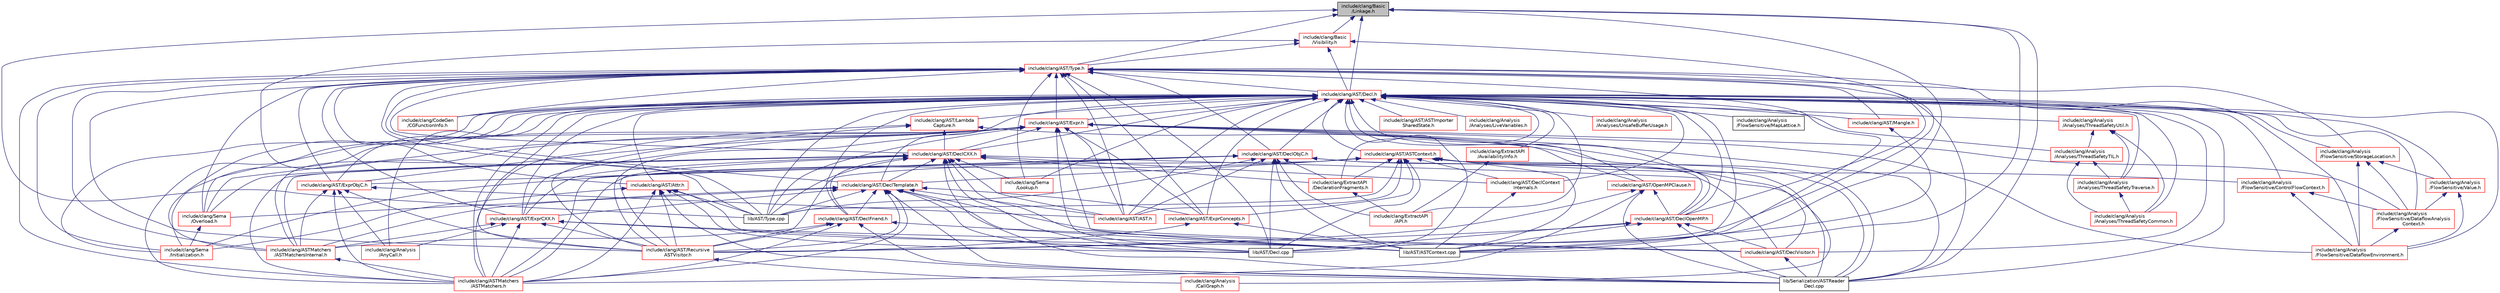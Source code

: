 digraph "include/clang/Basic/Linkage.h"
{
 // LATEX_PDF_SIZE
  bgcolor="transparent";
  edge [fontname="Helvetica",fontsize="10",labelfontname="Helvetica",labelfontsize="10"];
  node [fontname="Helvetica",fontsize="10",shape=record];
  Node1 [label="include/clang/Basic\l/Linkage.h",height=0.2,width=0.4,color="black", fillcolor="grey75", style="filled", fontcolor="black",tooltip=" "];
  Node1 -> Node2 [dir="back",color="midnightblue",fontsize="10",style="solid",fontname="Helvetica"];
  Node2 [label="include/clang/AST/Decl.h",height=0.2,width=0.4,color="red",URL="$Decl_8h.html",tooltip=" "];
  Node2 -> Node3 [dir="back",color="midnightblue",fontsize="10",style="solid",fontname="Helvetica"];
  Node3 [label="include/clang/Analysis\l/Analyses/LiveVariables.h",height=0.2,width=0.4,color="red",URL="$LiveVariables_8h.html",tooltip=" "];
  Node2 -> Node11 [dir="back",color="midnightblue",fontsize="10",style="solid",fontname="Helvetica"];
  Node11 [label="include/clang/Analysis\l/Analyses/ThreadSafetyCommon.h",height=0.2,width=0.4,color="red",URL="$ThreadSafetyCommon_8h.html",tooltip=" "];
  Node2 -> Node14 [dir="back",color="midnightblue",fontsize="10",style="solid",fontname="Helvetica"];
  Node14 [label="include/clang/Analysis\l/Analyses/ThreadSafetyTIL.h",height=0.2,width=0.4,color="red",URL="$ThreadSafetyTIL_8h.html",tooltip=" "];
  Node14 -> Node11 [dir="back",color="midnightblue",fontsize="10",style="solid",fontname="Helvetica"];
  Node14 -> Node17 [dir="back",color="midnightblue",fontsize="10",style="solid",fontname="Helvetica"];
  Node17 [label="include/clang/Analysis\l/Analyses/ThreadSafetyTraverse.h",height=0.2,width=0.4,color="red",URL="$ThreadSafetyTraverse_8h.html",tooltip=" "];
  Node17 -> Node11 [dir="back",color="midnightblue",fontsize="10",style="solid",fontname="Helvetica"];
  Node2 -> Node17 [dir="back",color="midnightblue",fontsize="10",style="solid",fontname="Helvetica"];
  Node2 -> Node19 [dir="back",color="midnightblue",fontsize="10",style="solid",fontname="Helvetica"];
  Node19 [label="include/clang/Analysis\l/Analyses/ThreadSafetyUtil.h",height=0.2,width=0.4,color="red",URL="$ThreadSafetyUtil_8h.html",tooltip=" "];
  Node19 -> Node11 [dir="back",color="midnightblue",fontsize="10",style="solid",fontname="Helvetica"];
  Node19 -> Node14 [dir="back",color="midnightblue",fontsize="10",style="solid",fontname="Helvetica"];
  Node19 -> Node17 [dir="back",color="midnightblue",fontsize="10",style="solid",fontname="Helvetica"];
  Node2 -> Node20 [dir="back",color="midnightblue",fontsize="10",style="solid",fontname="Helvetica"];
  Node20 [label="include/clang/Analysis\l/Analyses/UnsafeBufferUsage.h",height=0.2,width=0.4,color="red",URL="$UnsafeBufferUsage_8h.html",tooltip=" "];
  Node2 -> Node23 [dir="back",color="midnightblue",fontsize="10",style="solid",fontname="Helvetica"];
  Node23 [label="include/clang/Analysis\l/AnyCall.h",height=0.2,width=0.4,color="red",URL="$AnyCall_8h.html",tooltip=" "];
  Node2 -> Node33 [dir="back",color="midnightblue",fontsize="10",style="solid",fontname="Helvetica"];
  Node33 [label="include/clang/Analysis\l/CallGraph.h",height=0.2,width=0.4,color="red",URL="$CallGraph_8h.html",tooltip=" "];
  Node2 -> Node35 [dir="back",color="midnightblue",fontsize="10",style="solid",fontname="Helvetica"];
  Node35 [label="include/clang/Analysis\l/FlowSensitive/ControlFlowContext.h",height=0.2,width=0.4,color="red",URL="$ControlFlowContext_8h.html",tooltip=" "];
  Node35 -> Node44 [dir="back",color="midnightblue",fontsize="10",style="solid",fontname="Helvetica"];
  Node44 [label="include/clang/Analysis\l/FlowSensitive/DataflowAnalysis\lContext.h",height=0.2,width=0.4,color="red",URL="$DataflowAnalysisContext_8h.html",tooltip=" "];
  Node44 -> Node45 [dir="back",color="midnightblue",fontsize="10",style="solid",fontname="Helvetica"];
  Node45 [label="include/clang/Analysis\l/FlowSensitive/DataflowEnvironment.h",height=0.2,width=0.4,color="red",URL="$DataflowEnvironment_8h.html",tooltip=" "];
  Node35 -> Node45 [dir="back",color="midnightblue",fontsize="10",style="solid",fontname="Helvetica"];
  Node2 -> Node44 [dir="back",color="midnightblue",fontsize="10",style="solid",fontname="Helvetica"];
  Node2 -> Node45 [dir="back",color="midnightblue",fontsize="10",style="solid",fontname="Helvetica"];
  Node2 -> Node37 [dir="back",color="midnightblue",fontsize="10",style="solid",fontname="Helvetica"];
  Node37 [label="include/clang/Analysis\l/FlowSensitive/MapLattice.h",height=0.2,width=0.4,color="black",URL="$MapLattice_8h.html",tooltip=" "];
  Node2 -> Node54 [dir="back",color="midnightblue",fontsize="10",style="solid",fontname="Helvetica"];
  Node54 [label="include/clang/Analysis\l/FlowSensitive/StorageLocation.h",height=0.2,width=0.4,color="red",URL="$StorageLocation_8h.html",tooltip=" "];
  Node54 -> Node44 [dir="back",color="midnightblue",fontsize="10",style="solid",fontname="Helvetica"];
  Node54 -> Node45 [dir="back",color="midnightblue",fontsize="10",style="solid",fontname="Helvetica"];
  Node54 -> Node55 [dir="back",color="midnightblue",fontsize="10",style="solid",fontname="Helvetica"];
  Node55 [label="include/clang/Analysis\l/FlowSensitive/Value.h",height=0.2,width=0.4,color="red",URL="$Value_8h.html",tooltip=" "];
  Node55 -> Node44 [dir="back",color="midnightblue",fontsize="10",style="solid",fontname="Helvetica"];
  Node55 -> Node45 [dir="back",color="midnightblue",fontsize="10",style="solid",fontname="Helvetica"];
  Node2 -> Node55 [dir="back",color="midnightblue",fontsize="10",style="solid",fontname="Helvetica"];
  Node2 -> Node62 [dir="back",color="midnightblue",fontsize="10",style="solid",fontname="Helvetica"];
  Node62 [label="include/clang/AST/AST.h",height=0.2,width=0.4,color="red",URL="$AST_8h.html",tooltip=" "];
  Node2 -> Node77 [dir="back",color="midnightblue",fontsize="10",style="solid",fontname="Helvetica"];
  Node77 [label="include/clang/AST/ASTContext.h",height=0.2,width=0.4,color="red",URL="$ASTContext_8h.html",tooltip=" "];
  Node77 -> Node35 [dir="back",color="midnightblue",fontsize="10",style="solid",fontname="Helvetica"];
  Node77 -> Node62 [dir="back",color="midnightblue",fontsize="10",style="solid",fontname="Helvetica"];
  Node77 -> Node91 [dir="back",color="midnightblue",fontsize="10",style="solid",fontname="Helvetica"];
  Node91 [label="include/clang/AST/DeclContext\lInternals.h",height=0.2,width=0.4,color="red",URL="$DeclContextInternals_8h.html",tooltip=" "];
  Node91 -> Node99 [dir="back",color="midnightblue",fontsize="10",style="solid",fontname="Helvetica"];
  Node99 [label="lib/AST/ASTContext.cpp",height=0.2,width=0.4,color="black",URL="$ASTContext_8cpp.html",tooltip=" "];
  Node77 -> Node101 [dir="back",color="midnightblue",fontsize="10",style="solid",fontname="Helvetica"];
  Node101 [label="include/clang/AST/DeclOpenMP.h",height=0.2,width=0.4,color="red",URL="$DeclOpenMP_8h.html",tooltip=" "];
  Node101 -> Node102 [dir="back",color="midnightblue",fontsize="10",style="solid",fontname="Helvetica"];
  Node102 [label="include/clang/AST/DeclVisitor.h",height=0.2,width=0.4,color="red",URL="$DeclVisitor_8h.html",tooltip=" "];
  Node102 -> Node129 [dir="back",color="midnightblue",fontsize="10",style="solid",fontname="Helvetica"];
  Node129 [label="lib/Serialization/ASTReader\lDecl.cpp",height=0.2,width=0.4,color="black",URL="$ASTReaderDecl_8cpp.html",tooltip=" "];
  Node101 -> Node216 [dir="back",color="midnightblue",fontsize="10",style="solid",fontname="Helvetica"];
  Node216 [label="include/clang/AST/Recursive\lASTVisitor.h",height=0.2,width=0.4,color="red",URL="$RecursiveASTVisitor_8h.html",tooltip=" "];
  Node216 -> Node33 [dir="back",color="midnightblue",fontsize="10",style="solid",fontname="Helvetica"];
  Node101 -> Node99 [dir="back",color="midnightblue",fontsize="10",style="solid",fontname="Helvetica"];
  Node101 -> Node262 [dir="back",color="midnightblue",fontsize="10",style="solid",fontname="Helvetica"];
  Node262 [label="lib/AST/Decl.cpp",height=0.2,width=0.4,color="black",URL="$Decl_8cpp.html",tooltip=" "];
  Node101 -> Node129 [dir="back",color="midnightblue",fontsize="10",style="solid",fontname="Helvetica"];
  Node77 -> Node267 [dir="back",color="midnightblue",fontsize="10",style="solid",fontname="Helvetica"];
  Node267 [label="include/clang/AST/DeclTemplate.h",height=0.2,width=0.4,color="red",URL="$DeclTemplate_8h.html",tooltip=" "];
  Node267 -> Node62 [dir="back",color="midnightblue",fontsize="10",style="solid",fontname="Helvetica"];
  Node267 -> Node282 [dir="back",color="midnightblue",fontsize="10",style="solid",fontname="Helvetica"];
  Node282 [label="include/clang/AST/DeclFriend.h",height=0.2,width=0.4,color="red",URL="$DeclFriend_8h.html",tooltip=" "];
  Node282 -> Node102 [dir="back",color="midnightblue",fontsize="10",style="solid",fontname="Helvetica"];
  Node282 -> Node216 [dir="back",color="midnightblue",fontsize="10",style="solid",fontname="Helvetica"];
  Node282 -> Node283 [dir="back",color="midnightblue",fontsize="10",style="solid",fontname="Helvetica"];
  Node283 [label="include/clang/ASTMatchers\l/ASTMatchers.h",height=0.2,width=0.4,color="red",URL="$ASTMatchers_8h.html",tooltip=" "];
  Node282 -> Node325 [dir="back",color="midnightblue",fontsize="10",style="solid",fontname="Helvetica"];
  Node325 [label="include/clang/ASTMatchers\l/ASTMatchersInternal.h",height=0.2,width=0.4,color="red",URL="$ASTMatchersInternal_8h.html",tooltip=" "];
  Node325 -> Node283 [dir="back",color="midnightblue",fontsize="10",style="solid",fontname="Helvetica"];
  Node282 -> Node129 [dir="back",color="midnightblue",fontsize="10",style="solid",fontname="Helvetica"];
  Node267 -> Node102 [dir="back",color="midnightblue",fontsize="10",style="solid",fontname="Helvetica"];
  Node267 -> Node331 [dir="back",color="midnightblue",fontsize="10",style="solid",fontname="Helvetica"];
  Node331 [label="include/clang/AST/ExprConcepts.h",height=0.2,width=0.4,color="red",URL="$ExprConcepts_8h.html",tooltip=" "];
  Node331 -> Node216 [dir="back",color="midnightblue",fontsize="10",style="solid",fontname="Helvetica"];
  Node331 -> Node99 [dir="back",color="midnightblue",fontsize="10",style="solid",fontname="Helvetica"];
  Node267 -> Node427 [dir="back",color="midnightblue",fontsize="10",style="solid",fontname="Helvetica"];
  Node427 [label="include/clang/AST/ExprCXX.h",height=0.2,width=0.4,color="red",URL="$ExprCXX_8h.html",tooltip=" "];
  Node427 -> Node23 [dir="back",color="midnightblue",fontsize="10",style="solid",fontname="Helvetica"];
  Node427 -> Node216 [dir="back",color="midnightblue",fontsize="10",style="solid",fontname="Helvetica"];
  Node427 -> Node283 [dir="back",color="midnightblue",fontsize="10",style="solid",fontname="Helvetica"];
  Node427 -> Node325 [dir="back",color="midnightblue",fontsize="10",style="solid",fontname="Helvetica"];
  Node427 -> Node99 [dir="back",color="midnightblue",fontsize="10",style="solid",fontname="Helvetica"];
  Node427 -> Node262 [dir="back",color="midnightblue",fontsize="10",style="solid",fontname="Helvetica"];
  Node267 -> Node216 [dir="back",color="midnightblue",fontsize="10",style="solid",fontname="Helvetica"];
  Node267 -> Node283 [dir="back",color="midnightblue",fontsize="10",style="solid",fontname="Helvetica"];
  Node267 -> Node325 [dir="back",color="midnightblue",fontsize="10",style="solid",fontname="Helvetica"];
  Node267 -> Node652 [dir="back",color="midnightblue",fontsize="10",style="solid",fontname="Helvetica"];
  Node652 [label="include/clang/Sema\l/Overload.h",height=0.2,width=0.4,color="red",URL="$Overload_8h.html",tooltip=" "];
  Node652 -> Node653 [dir="back",color="midnightblue",fontsize="10",style="solid",fontname="Helvetica"];
  Node653 [label="include/clang/Sema\l/Initialization.h",height=0.2,width=0.4,color="red",URL="$Initialization_8h.html",tooltip=" "];
  Node267 -> Node99 [dir="back",color="midnightblue",fontsize="10",style="solid",fontname="Helvetica"];
  Node267 -> Node262 [dir="back",color="midnightblue",fontsize="10",style="solid",fontname="Helvetica"];
  Node267 -> Node663 [dir="back",color="midnightblue",fontsize="10",style="solid",fontname="Helvetica"];
  Node663 [label="lib/AST/Type.cpp",height=0.2,width=0.4,color="black",URL="$Type_8cpp.html",tooltip=" "];
  Node267 -> Node129 [dir="back",color="midnightblue",fontsize="10",style="solid",fontname="Helvetica"];
  Node77 -> Node331 [dir="back",color="midnightblue",fontsize="10",style="solid",fontname="Helvetica"];
  Node77 -> Node283 [dir="back",color="midnightblue",fontsize="10",style="solid",fontname="Helvetica"];
  Node77 -> Node677 [dir="back",color="midnightblue",fontsize="10",style="solid",fontname="Helvetica"];
  Node677 [label="include/clang/ExtractAPI\l/DeclarationFragments.h",height=0.2,width=0.4,color="red",URL="$DeclarationFragments_8h.html",tooltip=" "];
  Node677 -> Node678 [dir="back",color="midnightblue",fontsize="10",style="solid",fontname="Helvetica"];
  Node678 [label="include/clang/ExtractAPI\l/API.h",height=0.2,width=0.4,color="red",URL="$API_8h.html",tooltip=" "];
  Node77 -> Node653 [dir="back",color="midnightblue",fontsize="10",style="solid",fontname="Helvetica"];
  Node77 -> Node99 [dir="back",color="midnightblue",fontsize="10",style="solid",fontname="Helvetica"];
  Node77 -> Node262 [dir="back",color="midnightblue",fontsize="10",style="solid",fontname="Helvetica"];
  Node77 -> Node663 [dir="back",color="midnightblue",fontsize="10",style="solid",fontname="Helvetica"];
  Node77 -> Node129 [dir="back",color="midnightblue",fontsize="10",style="solid",fontname="Helvetica"];
  Node2 -> Node755 [dir="back",color="midnightblue",fontsize="10",style="solid",fontname="Helvetica"];
  Node755 [label="include/clang/AST/ASTImporter\lSharedState.h",height=0.2,width=0.4,color="red",URL="$ASTImporterSharedState_8h.html",tooltip=" "];
  Node2 -> Node757 [dir="back",color="midnightblue",fontsize="10",style="solid",fontname="Helvetica"];
  Node757 [label="include/clang/AST/Attr.h",height=0.2,width=0.4,color="red",URL="$Attr_8h.html",tooltip=" "];
  Node757 -> Node216 [dir="back",color="midnightblue",fontsize="10",style="solid",fontname="Helvetica"];
  Node757 -> Node283 [dir="back",color="midnightblue",fontsize="10",style="solid",fontname="Helvetica"];
  Node757 -> Node653 [dir="back",color="midnightblue",fontsize="10",style="solid",fontname="Helvetica"];
  Node757 -> Node99 [dir="back",color="midnightblue",fontsize="10",style="solid",fontname="Helvetica"];
  Node757 -> Node262 [dir="back",color="midnightblue",fontsize="10",style="solid",fontname="Helvetica"];
  Node757 -> Node663 [dir="back",color="midnightblue",fontsize="10",style="solid",fontname="Helvetica"];
  Node757 -> Node129 [dir="back",color="midnightblue",fontsize="10",style="solid",fontname="Helvetica"];
  Node2 -> Node91 [dir="back",color="midnightblue",fontsize="10",style="solid",fontname="Helvetica"];
  Node2 -> Node762 [dir="back",color="midnightblue",fontsize="10",style="solid",fontname="Helvetica"];
  Node762 [label="include/clang/AST/DeclCXX.h",height=0.2,width=0.4,color="red",URL="$DeclCXX_8h.html",tooltip=" "];
  Node762 -> Node62 [dir="back",color="midnightblue",fontsize="10",style="solid",fontname="Helvetica"];
  Node762 -> Node91 [dir="back",color="midnightblue",fontsize="10",style="solid",fontname="Helvetica"];
  Node762 -> Node282 [dir="back",color="midnightblue",fontsize="10",style="solid",fontname="Helvetica"];
  Node762 -> Node267 [dir="back",color="midnightblue",fontsize="10",style="solid",fontname="Helvetica"];
  Node762 -> Node102 [dir="back",color="midnightblue",fontsize="10",style="solid",fontname="Helvetica"];
  Node762 -> Node427 [dir="back",color="midnightblue",fontsize="10",style="solid",fontname="Helvetica"];
  Node762 -> Node216 [dir="back",color="midnightblue",fontsize="10",style="solid",fontname="Helvetica"];
  Node762 -> Node283 [dir="back",color="midnightblue",fontsize="10",style="solid",fontname="Helvetica"];
  Node762 -> Node325 [dir="back",color="midnightblue",fontsize="10",style="solid",fontname="Helvetica"];
  Node762 -> Node677 [dir="back",color="midnightblue",fontsize="10",style="solid",fontname="Helvetica"];
  Node762 -> Node380 [dir="back",color="midnightblue",fontsize="10",style="solid",fontname="Helvetica"];
  Node380 [label="include/clang/Sema\l/Lookup.h",height=0.2,width=0.4,color="red",URL="$Sema_2Lookup_8h.html",tooltip=" "];
  Node762 -> Node652 [dir="back",color="midnightblue",fontsize="10",style="solid",fontname="Helvetica"];
  Node762 -> Node99 [dir="back",color="midnightblue",fontsize="10",style="solid",fontname="Helvetica"];
  Node762 -> Node262 [dir="back",color="midnightblue",fontsize="10",style="solid",fontname="Helvetica"];
  Node762 -> Node663 [dir="back",color="midnightblue",fontsize="10",style="solid",fontname="Helvetica"];
  Node762 -> Node129 [dir="back",color="midnightblue",fontsize="10",style="solid",fontname="Helvetica"];
  Node2 -> Node282 [dir="back",color="midnightblue",fontsize="10",style="solid",fontname="Helvetica"];
  Node2 -> Node808 [dir="back",color="midnightblue",fontsize="10",style="solid",fontname="Helvetica"];
  Node808 [label="include/clang/AST/DeclObjC.h",height=0.2,width=0.4,color="red",URL="$DeclObjC_8h.html",tooltip=" "];
  Node808 -> Node62 [dir="back",color="midnightblue",fontsize="10",style="solid",fontname="Helvetica"];
  Node808 -> Node102 [dir="back",color="midnightblue",fontsize="10",style="solid",fontname="Helvetica"];
  Node808 -> Node814 [dir="back",color="midnightblue",fontsize="10",style="solid",fontname="Helvetica"];
  Node814 [label="include/clang/AST/ExprObjC.h",height=0.2,width=0.4,color="red",URL="$ExprObjC_8h.html",tooltip=" "];
  Node814 -> Node23 [dir="back",color="midnightblue",fontsize="10",style="solid",fontname="Helvetica"];
  Node814 -> Node62 [dir="back",color="midnightblue",fontsize="10",style="solid",fontname="Helvetica"];
  Node814 -> Node216 [dir="back",color="midnightblue",fontsize="10",style="solid",fontname="Helvetica"];
  Node814 -> Node283 [dir="back",color="midnightblue",fontsize="10",style="solid",fontname="Helvetica"];
  Node814 -> Node325 [dir="back",color="midnightblue",fontsize="10",style="solid",fontname="Helvetica"];
  Node808 -> Node216 [dir="back",color="midnightblue",fontsize="10",style="solid",fontname="Helvetica"];
  Node808 -> Node283 [dir="back",color="midnightblue",fontsize="10",style="solid",fontname="Helvetica"];
  Node808 -> Node678 [dir="back",color="midnightblue",fontsize="10",style="solid",fontname="Helvetica"];
  Node808 -> Node677 [dir="back",color="midnightblue",fontsize="10",style="solid",fontname="Helvetica"];
  Node808 -> Node99 [dir="back",color="midnightblue",fontsize="10",style="solid",fontname="Helvetica"];
  Node808 -> Node262 [dir="back",color="midnightblue",fontsize="10",style="solid",fontname="Helvetica"];
  Node808 -> Node663 [dir="back",color="midnightblue",fontsize="10",style="solid",fontname="Helvetica"];
  Node808 -> Node129 [dir="back",color="midnightblue",fontsize="10",style="solid",fontname="Helvetica"];
  Node2 -> Node101 [dir="back",color="midnightblue",fontsize="10",style="solid",fontname="Helvetica"];
  Node2 -> Node267 [dir="back",color="midnightblue",fontsize="10",style="solid",fontname="Helvetica"];
  Node2 -> Node102 [dir="back",color="midnightblue",fontsize="10",style="solid",fontname="Helvetica"];
  Node2 -> Node817 [dir="back",color="midnightblue",fontsize="10",style="solid",fontname="Helvetica"];
  Node817 [label="include/clang/AST/Expr.h",height=0.2,width=0.4,color="red",URL="$Expr_8h.html",tooltip=" "];
  Node817 -> Node44 [dir="back",color="midnightblue",fontsize="10",style="solid",fontname="Helvetica"];
  Node817 -> Node45 [dir="back",color="midnightblue",fontsize="10",style="solid",fontname="Helvetica"];
  Node817 -> Node62 [dir="back",color="midnightblue",fontsize="10",style="solid",fontname="Helvetica"];
  Node817 -> Node762 [dir="back",color="midnightblue",fontsize="10",style="solid",fontname="Helvetica"];
  Node817 -> Node101 [dir="back",color="midnightblue",fontsize="10",style="solid",fontname="Helvetica"];
  Node817 -> Node331 [dir="back",color="midnightblue",fontsize="10",style="solid",fontname="Helvetica"];
  Node817 -> Node427 [dir="back",color="midnightblue",fontsize="10",style="solid",fontname="Helvetica"];
  Node817 -> Node814 [dir="back",color="midnightblue",fontsize="10",style="solid",fontname="Helvetica"];
  Node817 -> Node820 [dir="back",color="midnightblue",fontsize="10",style="solid",fontname="Helvetica"];
  Node820 [label="include/clang/AST/OpenMPClause.h",height=0.2,width=0.4,color="red",URL="$OpenMPClause_8h.html",tooltip=" "];
  Node820 -> Node101 [dir="back",color="midnightblue",fontsize="10",style="solid",fontname="Helvetica"];
  Node820 -> Node216 [dir="back",color="midnightblue",fontsize="10",style="solid",fontname="Helvetica"];
  Node820 -> Node283 [dir="back",color="midnightblue",fontsize="10",style="solid",fontname="Helvetica"];
  Node820 -> Node129 [dir="back",color="midnightblue",fontsize="10",style="solid",fontname="Helvetica"];
  Node817 -> Node216 [dir="back",color="midnightblue",fontsize="10",style="solid",fontname="Helvetica"];
  Node817 -> Node283 [dir="back",color="midnightblue",fontsize="10",style="solid",fontname="Helvetica"];
  Node817 -> Node325 [dir="back",color="midnightblue",fontsize="10",style="solid",fontname="Helvetica"];
  Node817 -> Node653 [dir="back",color="midnightblue",fontsize="10",style="solid",fontname="Helvetica"];
  Node817 -> Node652 [dir="back",color="midnightblue",fontsize="10",style="solid",fontname="Helvetica"];
  Node817 -> Node99 [dir="back",color="midnightblue",fontsize="10",style="solid",fontname="Helvetica"];
  Node817 -> Node262 [dir="back",color="midnightblue",fontsize="10",style="solid",fontname="Helvetica"];
  Node817 -> Node663 [dir="back",color="midnightblue",fontsize="10",style="solid",fontname="Helvetica"];
  Node817 -> Node129 [dir="back",color="midnightblue",fontsize="10",style="solid",fontname="Helvetica"];
  Node2 -> Node331 [dir="back",color="midnightblue",fontsize="10",style="solid",fontname="Helvetica"];
  Node2 -> Node427 [dir="back",color="midnightblue",fontsize="10",style="solid",fontname="Helvetica"];
  Node2 -> Node814 [dir="back",color="midnightblue",fontsize="10",style="solid",fontname="Helvetica"];
  Node2 -> Node836 [dir="back",color="midnightblue",fontsize="10",style="solid",fontname="Helvetica"];
  Node836 [label="include/clang/AST/Lambda\lCapture.h",height=0.2,width=0.4,color="red",URL="$LambdaCapture_8h.html",tooltip=" "];
  Node836 -> Node762 [dir="back",color="midnightblue",fontsize="10",style="solid",fontname="Helvetica"];
  Node836 -> Node216 [dir="back",color="midnightblue",fontsize="10",style="solid",fontname="Helvetica"];
  Node836 -> Node283 [dir="back",color="midnightblue",fontsize="10",style="solid",fontname="Helvetica"];
  Node836 -> Node129 [dir="back",color="midnightblue",fontsize="10",style="solid",fontname="Helvetica"];
  Node2 -> Node131 [dir="back",color="midnightblue",fontsize="10",style="solid",fontname="Helvetica"];
  Node131 [label="include/clang/AST/Mangle.h",height=0.2,width=0.4,color="red",URL="$Mangle_8h.html",tooltip=" "];
  Node131 -> Node99 [dir="back",color="midnightblue",fontsize="10",style="solid",fontname="Helvetica"];
  Node2 -> Node820 [dir="back",color="midnightblue",fontsize="10",style="solid",fontname="Helvetica"];
  Node2 -> Node216 [dir="back",color="midnightblue",fontsize="10",style="solid",fontname="Helvetica"];
  Node2 -> Node283 [dir="back",color="midnightblue",fontsize="10",style="solid",fontname="Helvetica"];
  Node2 -> Node325 [dir="back",color="midnightblue",fontsize="10",style="solid",fontname="Helvetica"];
  Node2 -> Node837 [dir="back",color="midnightblue",fontsize="10",style="solid",fontname="Helvetica"];
  Node837 [label="include/clang/CodeGen\l/CGFunctionInfo.h",height=0.2,width=0.4,color="red",URL="$CGFunctionInfo_8h.html",tooltip=" "];
  Node2 -> Node678 [dir="back",color="midnightblue",fontsize="10",style="solid",fontname="Helvetica"];
  Node2 -> Node839 [dir="back",color="midnightblue",fontsize="10",style="solid",fontname="Helvetica"];
  Node839 [label="include/clang/ExtractAPI\l/AvailabilityInfo.h",height=0.2,width=0.4,color="red",URL="$AvailabilityInfo_8h.html",tooltip=" "];
  Node839 -> Node678 [dir="back",color="midnightblue",fontsize="10",style="solid",fontname="Helvetica"];
  Node2 -> Node677 [dir="back",color="midnightblue",fontsize="10",style="solid",fontname="Helvetica"];
  Node2 -> Node653 [dir="back",color="midnightblue",fontsize="10",style="solid",fontname="Helvetica"];
  Node2 -> Node380 [dir="back",color="midnightblue",fontsize="10",style="solid",fontname="Helvetica"];
  Node2 -> Node652 [dir="back",color="midnightblue",fontsize="10",style="solid",fontname="Helvetica"];
  Node2 -> Node99 [dir="back",color="midnightblue",fontsize="10",style="solid",fontname="Helvetica"];
  Node2 -> Node262 [dir="back",color="midnightblue",fontsize="10",style="solid",fontname="Helvetica"];
  Node2 -> Node663 [dir="back",color="midnightblue",fontsize="10",style="solid",fontname="Helvetica"];
  Node2 -> Node129 [dir="back",color="midnightblue",fontsize="10",style="solid",fontname="Helvetica"];
  Node1 -> Node860 [dir="back",color="midnightblue",fontsize="10",style="solid",fontname="Helvetica"];
  Node860 [label="include/clang/AST/Type.h",height=0.2,width=0.4,color="red",URL="$Type_8h.html",tooltip=" "];
  Node860 -> Node45 [dir="back",color="midnightblue",fontsize="10",style="solid",fontname="Helvetica"];
  Node860 -> Node54 [dir="back",color="midnightblue",fontsize="10",style="solid",fontname="Helvetica"];
  Node860 -> Node62 [dir="back",color="midnightblue",fontsize="10",style="solid",fontname="Helvetica"];
  Node860 -> Node757 [dir="back",color="midnightblue",fontsize="10",style="solid",fontname="Helvetica"];
  Node860 -> Node2 [dir="back",color="midnightblue",fontsize="10",style="solid",fontname="Helvetica"];
  Node860 -> Node762 [dir="back",color="midnightblue",fontsize="10",style="solid",fontname="Helvetica"];
  Node860 -> Node808 [dir="back",color="midnightblue",fontsize="10",style="solid",fontname="Helvetica"];
  Node860 -> Node101 [dir="back",color="midnightblue",fontsize="10",style="solid",fontname="Helvetica"];
  Node860 -> Node267 [dir="back",color="midnightblue",fontsize="10",style="solid",fontname="Helvetica"];
  Node860 -> Node817 [dir="back",color="midnightblue",fontsize="10",style="solid",fontname="Helvetica"];
  Node860 -> Node331 [dir="back",color="midnightblue",fontsize="10",style="solid",fontname="Helvetica"];
  Node860 -> Node427 [dir="back",color="midnightblue",fontsize="10",style="solid",fontname="Helvetica"];
  Node860 -> Node814 [dir="back",color="midnightblue",fontsize="10",style="solid",fontname="Helvetica"];
  Node860 -> Node131 [dir="back",color="midnightblue",fontsize="10",style="solid",fontname="Helvetica"];
  Node860 -> Node216 [dir="back",color="midnightblue",fontsize="10",style="solid",fontname="Helvetica"];
  Node860 -> Node283 [dir="back",color="midnightblue",fontsize="10",style="solid",fontname="Helvetica"];
  Node860 -> Node325 [dir="back",color="midnightblue",fontsize="10",style="solid",fontname="Helvetica"];
  Node860 -> Node837 [dir="back",color="midnightblue",fontsize="10",style="solid",fontname="Helvetica"];
  Node860 -> Node653 [dir="back",color="midnightblue",fontsize="10",style="solid",fontname="Helvetica"];
  Node860 -> Node380 [dir="back",color="midnightblue",fontsize="10",style="solid",fontname="Helvetica"];
  Node860 -> Node652 [dir="back",color="midnightblue",fontsize="10",style="solid",fontname="Helvetica"];
  Node860 -> Node99 [dir="back",color="midnightblue",fontsize="10",style="solid",fontname="Helvetica"];
  Node860 -> Node262 [dir="back",color="midnightblue",fontsize="10",style="solid",fontname="Helvetica"];
  Node860 -> Node663 [dir="back",color="midnightblue",fontsize="10",style="solid",fontname="Helvetica"];
  Node860 -> Node129 [dir="back",color="midnightblue",fontsize="10",style="solid",fontname="Helvetica"];
  Node1 -> Node901 [dir="back",color="midnightblue",fontsize="10",style="solid",fontname="Helvetica"];
  Node901 [label="include/clang/Basic\l/Visibility.h",height=0.2,width=0.4,color="red",URL="$Visibility_8h.html",tooltip=" "];
  Node901 -> Node2 [dir="back",color="midnightblue",fontsize="10",style="solid",fontname="Helvetica"];
  Node901 -> Node860 [dir="back",color="midnightblue",fontsize="10",style="solid",fontname="Helvetica"];
  Node901 -> Node262 [dir="back",color="midnightblue",fontsize="10",style="solid",fontname="Helvetica"];
  Node901 -> Node663 [dir="back",color="midnightblue",fontsize="10",style="solid",fontname="Helvetica"];
  Node1 -> Node99 [dir="back",color="midnightblue",fontsize="10",style="solid",fontname="Helvetica"];
  Node1 -> Node262 [dir="back",color="midnightblue",fontsize="10",style="solid",fontname="Helvetica"];
  Node1 -> Node663 [dir="back",color="midnightblue",fontsize="10",style="solid",fontname="Helvetica"];
  Node1 -> Node129 [dir="back",color="midnightblue",fontsize="10",style="solid",fontname="Helvetica"];
}
